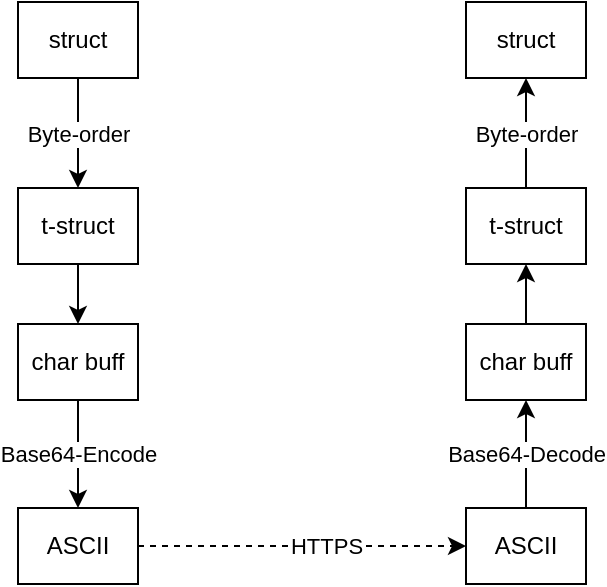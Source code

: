 <mxfile version="16.5.6" type="github" pages="6">
  <diagram name="Page-1" id="c37626ed-c26b-45fb-9056-f9ebc6bb27b6">
    <mxGraphModel dx="929" dy="553" grid="0" gridSize="10" guides="1" tooltips="1" connect="1" arrows="1" fold="1" page="1" pageScale="1" pageWidth="1100" pageHeight="850" math="0" shadow="0">
      <root>
        <mxCell id="0" />
        <mxCell id="1" parent="0" />
        <mxCell id="d9Q32FyF8UjTazxd6HZi-3" value="Byte-order" style="edgeStyle=orthogonalEdgeStyle;curved=0;rounded=0;sketch=0;orthogonalLoop=1;jettySize=auto;html=1;" edge="1" parent="1" source="d9Q32FyF8UjTazxd6HZi-1" target="d9Q32FyF8UjTazxd6HZi-2">
          <mxGeometry relative="1" as="geometry" />
        </mxCell>
        <mxCell id="d9Q32FyF8UjTazxd6HZi-1" value="struct" style="rounded=0;whiteSpace=wrap;html=1;sketch=0;" vertex="1" parent="1">
          <mxGeometry x="233" y="215" width="60" height="38" as="geometry" />
        </mxCell>
        <mxCell id="d9Q32FyF8UjTazxd6HZi-7" value="" style="edgeStyle=orthogonalEdgeStyle;curved=0;rounded=0;sketch=0;orthogonalLoop=1;jettySize=auto;html=1;" edge="1" parent="1" source="d9Q32FyF8UjTazxd6HZi-2" target="d9Q32FyF8UjTazxd6HZi-6">
          <mxGeometry relative="1" as="geometry" />
        </mxCell>
        <mxCell id="d9Q32FyF8UjTazxd6HZi-2" value="t-struct" style="rounded=0;whiteSpace=wrap;html=1;sketch=0;" vertex="1" parent="1">
          <mxGeometry x="233" y="308" width="60" height="38" as="geometry" />
        </mxCell>
        <mxCell id="d9Q32FyF8UjTazxd6HZi-11" value="Base64-Encode" style="edgeStyle=orthogonalEdgeStyle;curved=0;rounded=0;sketch=0;orthogonalLoop=1;jettySize=auto;html=1;" edge="1" parent="1" source="d9Q32FyF8UjTazxd6HZi-6" target="d9Q32FyF8UjTazxd6HZi-10">
          <mxGeometry relative="1" as="geometry" />
        </mxCell>
        <mxCell id="d9Q32FyF8UjTazxd6HZi-6" value="char buff" style="rounded=0;whiteSpace=wrap;html=1;sketch=0;" vertex="1" parent="1">
          <mxGeometry x="233" y="376" width="60" height="38" as="geometry" />
        </mxCell>
        <mxCell id="d9Q32FyF8UjTazxd6HZi-20" style="edgeStyle=orthogonalEdgeStyle;curved=0;rounded=0;sketch=0;orthogonalLoop=1;jettySize=auto;html=1;exitX=1;exitY=0.5;exitDx=0;exitDy=0;entryX=0;entryY=0.5;entryDx=0;entryDy=0;dashed=1;" edge="1" parent="1" source="d9Q32FyF8UjTazxd6HZi-10" target="d9Q32FyF8UjTazxd6HZi-18">
          <mxGeometry relative="1" as="geometry" />
        </mxCell>
        <mxCell id="d9Q32FyF8UjTazxd6HZi-22" value="HTTPS" style="edgeLabel;html=1;align=center;verticalAlign=middle;resizable=0;points=[];rounded=0;" vertex="1" connectable="0" parent="d9Q32FyF8UjTazxd6HZi-20">
          <mxGeometry x="0.14" relative="1" as="geometry">
            <mxPoint as="offset" />
          </mxGeometry>
        </mxCell>
        <mxCell id="d9Q32FyF8UjTazxd6HZi-10" value="ASCII" style="rounded=0;whiteSpace=wrap;html=1;sketch=0;" vertex="1" parent="1">
          <mxGeometry x="233" y="468" width="60" height="38" as="geometry" />
        </mxCell>
        <mxCell id="d9Q32FyF8UjTazxd6HZi-12" value="Byte-order" style="edgeStyle=orthogonalEdgeStyle;curved=0;rounded=0;sketch=0;orthogonalLoop=1;jettySize=auto;html=1;" edge="1" parent="1" source="d9Q32FyF8UjTazxd6HZi-15" target="d9Q32FyF8UjTazxd6HZi-13">
          <mxGeometry relative="1" as="geometry" />
        </mxCell>
        <mxCell id="d9Q32FyF8UjTazxd6HZi-13" value="struct" style="rounded=0;whiteSpace=wrap;html=1;sketch=0;" vertex="1" parent="1">
          <mxGeometry x="457" y="215" width="60" height="38" as="geometry" />
        </mxCell>
        <mxCell id="d9Q32FyF8UjTazxd6HZi-14" value="" style="edgeStyle=orthogonalEdgeStyle;curved=0;rounded=0;sketch=0;orthogonalLoop=1;jettySize=auto;html=1;" edge="1" parent="1" source="d9Q32FyF8UjTazxd6HZi-17" target="d9Q32FyF8UjTazxd6HZi-15">
          <mxGeometry relative="1" as="geometry" />
        </mxCell>
        <mxCell id="d9Q32FyF8UjTazxd6HZi-15" value="t-struct" style="rounded=0;whiteSpace=wrap;html=1;sketch=0;" vertex="1" parent="1">
          <mxGeometry x="457" y="308" width="60" height="38" as="geometry" />
        </mxCell>
        <mxCell id="d9Q32FyF8UjTazxd6HZi-16" value="Base64-Decode" style="edgeStyle=orthogonalEdgeStyle;curved=0;rounded=0;sketch=0;orthogonalLoop=1;jettySize=auto;html=1;" edge="1" parent="1" source="d9Q32FyF8UjTazxd6HZi-18" target="d9Q32FyF8UjTazxd6HZi-17">
          <mxGeometry relative="1" as="geometry" />
        </mxCell>
        <mxCell id="d9Q32FyF8UjTazxd6HZi-17" value="char buff" style="rounded=0;whiteSpace=wrap;html=1;sketch=0;" vertex="1" parent="1">
          <mxGeometry x="457" y="376" width="60" height="38" as="geometry" />
        </mxCell>
        <mxCell id="d9Q32FyF8UjTazxd6HZi-18" value="ASCII" style="rounded=0;whiteSpace=wrap;html=1;sketch=0;" vertex="1" parent="1">
          <mxGeometry x="457" y="468" width="60" height="38" as="geometry" />
        </mxCell>
      </root>
    </mxGraphModel>
  </diagram>
  <diagram id="k4smMWwGvKwOR4Ik-S3E" name="趋势图">
    <mxGraphModel dx="1347" dy="1971" grid="1" gridSize="10" guides="1" tooltips="1" connect="1" arrows="1" fold="1" page="1" pageScale="1" pageWidth="827" pageHeight="1169" math="0" shadow="0">
      <root>
        <mxCell id="NJLI8shMKvCf9KrKucQ3-0" />
        <mxCell id="NJLI8shMKvCf9KrKucQ3-1" parent="NJLI8shMKvCf9KrKucQ3-0" />
        <mxCell id="W-Kb8Sh_XI5pBxy5fv9S-0" value="上级管理平台" style="rounded=0;whiteSpace=wrap;html=1;" parent="NJLI8shMKvCf9KrKucQ3-1" vertex="1">
          <mxGeometry x="310" y="-600" width="120" height="60" as="geometry" />
        </mxCell>
        <mxCell id="W-Kb8Sh_XI5pBxy5fv9S-1" value="" style="edgeStyle=none;shape=flexArrow;rounded=0;orthogonalLoop=1;jettySize=auto;html=1;" parent="NJLI8shMKvCf9KrKucQ3-1" source="W-Kb8Sh_XI5pBxy5fv9S-2" target="W-Kb8Sh_XI5pBxy5fv9S-0" edge="1">
          <mxGeometry relative="1" as="geometry" />
        </mxCell>
        <mxCell id="W-Kb8Sh_XI5pBxy5fv9S-2" value="下级管理平台" style="rounded=0;whiteSpace=wrap;html=1;" parent="NJLI8shMKvCf9KrKucQ3-1" vertex="1">
          <mxGeometry x="310" y="-425" width="120" height="60" as="geometry" />
        </mxCell>
        <mxCell id="W-Kb8Sh_XI5pBxy5fv9S-3" value="" style="edgeStyle=none;shape=flexArrow;rounded=0;orthogonalLoop=1;jettySize=auto;html=1;entryX=0.75;entryY=1;entryDx=0;entryDy=0;" parent="NJLI8shMKvCf9KrKucQ3-1" source="W-Kb8Sh_XI5pBxy5fv9S-4" target="W-Kb8Sh_XI5pBxy5fv9S-0" edge="1">
          <mxGeometry relative="1" as="geometry" />
        </mxCell>
        <mxCell id="W-Kb8Sh_XI5pBxy5fv9S-4" value="染色网关" style="points=[];aspect=fixed;html=1;align=center;shadow=0;dashed=0;image;image=img/lib/allied_telesis/media_converters/Media_Converter_Modular.svg;" parent="NJLI8shMKvCf9KrKucQ3-1" vertex="1">
          <mxGeometry x="489.2" y="-440" width="70.8" height="54.6" as="geometry" />
        </mxCell>
        <mxCell id="W-Kb8Sh_XI5pBxy5fv9S-5" style="edgeStyle=none;shape=flexArrow;rounded=0;orthogonalLoop=1;jettySize=auto;html=1;entryX=1;entryY=0.5;entryDx=0;entryDy=0;" parent="NJLI8shMKvCf9KrKucQ3-1" source="W-Kb8Sh_XI5pBxy5fv9S-6" target="W-Kb8Sh_XI5pBxy5fv9S-0" edge="1">
          <mxGeometry relative="1" as="geometry" />
        </mxCell>
        <mxCell id="W-Kb8Sh_XI5pBxy5fv9S-6" value="染色网关" style="points=[];aspect=fixed;html=1;align=center;shadow=0;dashed=0;image;image=img/lib/allied_telesis/media_converters/Media_Converter_Modular.svg;" parent="NJLI8shMKvCf9KrKucQ3-1" vertex="1">
          <mxGeometry x="560" y="-530" width="70.8" height="54.6" as="geometry" />
        </mxCell>
        <mxCell id="W-Kb8Sh_XI5pBxy5fv9S-7" value="" style="shape=flexArrow;rounded=0;orthogonalLoop=1;jettySize=auto;html=1;" parent="NJLI8shMKvCf9KrKucQ3-1" source="W-Kb8Sh_XI5pBxy5fv9S-8" target="W-Kb8Sh_XI5pBxy5fv9S-2" edge="1">
          <mxGeometry relative="1" as="geometry" />
        </mxCell>
        <mxCell id="W-Kb8Sh_XI5pBxy5fv9S-8" value="染色网关" style="points=[];aspect=fixed;html=1;align=center;shadow=0;dashed=0;image;image=img/lib/allied_telesis/media_converters/Media_Converter_Modular.svg;" parent="NJLI8shMKvCf9KrKucQ3-1" vertex="1">
          <mxGeometry x="260" y="-270" width="70.8" height="54.6" as="geometry" />
        </mxCell>
        <mxCell id="W-Kb8Sh_XI5pBxy5fv9S-9" value="" style="edgeStyle=none;shape=flexArrow;rounded=0;orthogonalLoop=1;jettySize=auto;html=1;" parent="NJLI8shMKvCf9KrKucQ3-1" source="W-Kb8Sh_XI5pBxy5fv9S-10" target="W-Kb8Sh_XI5pBxy5fv9S-2" edge="1">
          <mxGeometry relative="1" as="geometry" />
        </mxCell>
        <mxCell id="W-Kb8Sh_XI5pBxy5fv9S-10" value="染色网关" style="points=[];aspect=fixed;html=1;align=center;shadow=0;dashed=0;image;image=img/lib/allied_telesis/media_converters/Media_Converter_Modular.svg;" parent="NJLI8shMKvCf9KrKucQ3-1" vertex="1">
          <mxGeometry x="429.2" y="-270" width="70.8" height="54.6" as="geometry" />
        </mxCell>
      </root>
    </mxGraphModel>
  </diagram>
  <diagram id="I-PCc_7QJtp3--57oG5d" name="设备-&gt;平台">
    <mxGraphModel dx="2174" dy="1971" grid="1" gridSize="10" guides="1" tooltips="1" connect="1" arrows="1" fold="1" page="1" pageScale="1" pageWidth="827" pageHeight="1169" math="0" shadow="0">
      <root>
        <mxCell id="DFpaLJx0KEZfhMfiUNPI-0" />
        <mxCell id="DFpaLJx0KEZfhMfiUNPI-1" parent="DFpaLJx0KEZfhMfiUNPI-0" />
        <mxCell id="6ZMXe1f9MDhmLWCWLghN-4" value="下级平台" style="shape=umlLifeline;perimeter=lifelinePerimeter;whiteSpace=wrap;html=1;container=1;collapsible=0;recursiveResize=0;outlineConnect=0;" parent="DFpaLJx0KEZfhMfiUNPI-1" vertex="1">
          <mxGeometry x="-150" y="-780" width="100" height="650" as="geometry" />
        </mxCell>
        <mxCell id="6ZMXe1f9MDhmLWCWLghN-5" value="" style="html=1;points=[];perimeter=orthogonalPerimeter;" parent="6ZMXe1f9MDhmLWCWLghN-4" vertex="1">
          <mxGeometry x="45" y="92.0" width="10" height="28" as="geometry" />
        </mxCell>
        <mxCell id="6ZMXe1f9MDhmLWCWLghN-35" value="" style="html=1;points=[];perimeter=orthogonalPerimeter;" parent="6ZMXe1f9MDhmLWCWLghN-4" vertex="1">
          <mxGeometry x="45" y="152" width="10" height="28" as="geometry" />
        </mxCell>
        <mxCell id="6ZMXe1f9MDhmLWCWLghN-40" value="" style="html=1;points=[];perimeter=orthogonalPerimeter;" parent="6ZMXe1f9MDhmLWCWLghN-4" vertex="1">
          <mxGeometry x="45" y="270" width="10" height="28" as="geometry" />
        </mxCell>
        <mxCell id="CB8Sl7y3f9_4LkdyxGWz-1" value="" style="html=1;points=[];perimeter=orthogonalPerimeter;" parent="6ZMXe1f9MDhmLWCWLghN-4" vertex="1">
          <mxGeometry x="45" y="390" width="10" height="28" as="geometry" />
        </mxCell>
        <mxCell id="CB8Sl7y3f9_4LkdyxGWz-18" value="" style="html=1;points=[];perimeter=orthogonalPerimeter;" parent="6ZMXe1f9MDhmLWCWLghN-4" vertex="1">
          <mxGeometry x="50" y="550" width="10" height="28" as="geometry" />
        </mxCell>
        <mxCell id="CB8Sl7y3f9_4LkdyxGWz-38" value="" style="html=1;points=[];perimeter=orthogonalPerimeter;" parent="6ZMXe1f9MDhmLWCWLghN-4" vertex="1">
          <mxGeometry x="45" y="210" width="10" height="30" as="geometry" />
        </mxCell>
        <mxCell id="CB8Sl7y3f9_4LkdyxGWz-39" value="" style="edgeStyle=orthogonalEdgeStyle;html=1;align=left;spacingLeft=2;endArrow=block;rounded=0;entryX=0.969;entryY=0.898;entryDx=0;entryDy=0;entryPerimeter=0;exitX=1.169;exitY=-0.004;exitDx=0;exitDy=0;exitPerimeter=0;" parent="6ZMXe1f9MDhmLWCWLghN-4" source="CB8Sl7y3f9_4LkdyxGWz-38" target="CB8Sl7y3f9_4LkdyxGWz-38" edge="1">
          <mxGeometry relative="1" as="geometry">
            <mxPoint x="70" y="210" as="sourcePoint" />
            <Array as="points">
              <mxPoint x="80" y="210" />
              <mxPoint x="80" y="237" />
            </Array>
          </mxGeometry>
        </mxCell>
        <mxCell id="CB8Sl7y3f9_4LkdyxGWz-40" value="汇聚数据" style="edgeLabel;html=1;align=left;verticalAlign=middle;resizable=0;points=[];" parent="CB8Sl7y3f9_4LkdyxGWz-39" vertex="1" connectable="0">
          <mxGeometry x="-0.109" relative="1" as="geometry">
            <mxPoint y="5" as="offset" />
          </mxGeometry>
        </mxCell>
        <mxCell id="CB8Sl7y3f9_4LkdyxGWz-41" value="" style="html=1;points=[];perimeter=orthogonalPerimeter;" parent="6ZMXe1f9MDhmLWCWLghN-4" vertex="1">
          <mxGeometry x="45" y="470.12" width="10" height="30" as="geometry" />
        </mxCell>
        <mxCell id="CB8Sl7y3f9_4LkdyxGWz-42" value="" style="edgeStyle=orthogonalEdgeStyle;html=1;align=left;spacingLeft=2;endArrow=block;rounded=0;entryX=0.969;entryY=0.898;entryDx=0;entryDy=0;entryPerimeter=0;exitX=1.169;exitY=-0.004;exitDx=0;exitDy=0;exitPerimeter=0;" parent="6ZMXe1f9MDhmLWCWLghN-4" source="CB8Sl7y3f9_4LkdyxGWz-41" target="CB8Sl7y3f9_4LkdyxGWz-41" edge="1">
          <mxGeometry relative="1" as="geometry">
            <mxPoint x="120" y="1250.12" as="sourcePoint" />
            <Array as="points">
              <mxPoint x="80" y="470.12" />
              <mxPoint x="80" y="497.12" />
            </Array>
          </mxGeometry>
        </mxCell>
        <mxCell id="CB8Sl7y3f9_4LkdyxGWz-43" value="汇聚数据" style="edgeLabel;html=1;align=left;verticalAlign=middle;resizable=0;points=[];" parent="CB8Sl7y3f9_4LkdyxGWz-42" vertex="1" connectable="0">
          <mxGeometry x="-0.109" relative="1" as="geometry">
            <mxPoint y="5" as="offset" />
          </mxGeometry>
        </mxCell>
        <mxCell id="6ZMXe1f9MDhmLWCWLghN-8" value="" style="endArrow=none;dashed=1;html=1;rounded=0;" parent="DFpaLJx0KEZfhMfiUNPI-1" edge="1">
          <mxGeometry width="50" height="50" relative="1" as="geometry">
            <mxPoint x="-430" y="-720" as="sourcePoint" />
            <mxPoint x="230" y="-720" as="targetPoint" />
            <Array as="points" />
          </mxGeometry>
        </mxCell>
        <mxCell id="6ZMXe1f9MDhmLWCWLghN-9" value="染色模块" style="shape=umlLifeline;perimeter=lifelinePerimeter;whiteSpace=wrap;html=1;container=1;collapsible=0;recursiveResize=0;outlineConnect=0;" parent="DFpaLJx0KEZfhMfiUNPI-1" vertex="1">
          <mxGeometry x="130" y="-780" width="100" height="650" as="geometry" />
        </mxCell>
        <mxCell id="6ZMXe1f9MDhmLWCWLghN-32" value="" style="html=1;points=[];perimeter=orthogonalPerimeter;" parent="6ZMXe1f9MDhmLWCWLghN-9" vertex="1">
          <mxGeometry x="45" y="92" width="10" height="28" as="geometry" />
        </mxCell>
        <mxCell id="6ZMXe1f9MDhmLWCWLghN-45" value="" style="html=1;points=[];perimeter=orthogonalPerimeter;" parent="6ZMXe1f9MDhmLWCWLghN-9" vertex="1">
          <mxGeometry x="45" y="152" width="10" height="28" as="geometry" />
        </mxCell>
        <mxCell id="CB8Sl7y3f9_4LkdyxGWz-2" value="" style="html=1;points=[];perimeter=orthogonalPerimeter;" parent="6ZMXe1f9MDhmLWCWLghN-9" vertex="1">
          <mxGeometry x="45" y="390" width="10" height="28" as="geometry" />
        </mxCell>
        <mxCell id="6ZMXe1f9MDhmLWCWLghN-14" value="" style="edgeStyle=none;rounded=0;orthogonalLoop=1;jettySize=auto;html=1;entryX=0.995;entryY=0.043;entryDx=0;entryDy=0;entryPerimeter=0;exitX=-0.193;exitY=0.054;exitDx=0;exitDy=0;exitPerimeter=0;" parent="DFpaLJx0KEZfhMfiUNPI-1" source="6ZMXe1f9MDhmLWCWLghN-32" target="6ZMXe1f9MDhmLWCWLghN-5" edge="1">
          <mxGeometry relative="1" as="geometry">
            <mxPoint x="140" y="-687" as="sourcePoint" />
            <mxPoint x="-136" y="-696" as="targetPoint" />
          </mxGeometry>
        </mxCell>
        <mxCell id="6ZMXe1f9MDhmLWCWLghN-31" value="PUSH" style="edgeLabel;html=1;align=center;verticalAlign=middle;resizable=0;points=[];" parent="6ZMXe1f9MDhmLWCWLghN-14" vertex="1" connectable="0">
          <mxGeometry x="-0.343" y="1" relative="1" as="geometry">
            <mxPoint x="54" y="-11" as="offset" />
          </mxGeometry>
        </mxCell>
        <mxCell id="6ZMXe1f9MDhmLWCWLghN-33" value="" style="endArrow=classic;html=1;rounded=0;exitX=1.09;exitY=0.859;exitDx=0;exitDy=0;exitPerimeter=0;entryX=-0.023;entryY=0.859;entryDx=0;entryDy=0;entryPerimeter=0;" parent="DFpaLJx0KEZfhMfiUNPI-1" source="6ZMXe1f9MDhmLWCWLghN-5" target="6ZMXe1f9MDhmLWCWLghN-32" edge="1">
          <mxGeometry width="50" height="50" relative="1" as="geometry">
            <mxPoint x="-16" y="-648" as="sourcePoint" />
            <mxPoint x="34" y="-698" as="targetPoint" />
          </mxGeometry>
        </mxCell>
        <mxCell id="6ZMXe1f9MDhmLWCWLghN-34" value="ACK" style="edgeLabel;html=1;align=center;verticalAlign=middle;resizable=0;points=[];" parent="6ZMXe1f9MDhmLWCWLghN-33" vertex="1" connectable="0">
          <mxGeometry x="-0.088" y="-2" relative="1" as="geometry">
            <mxPoint x="-89" y="-12" as="offset" />
          </mxGeometry>
        </mxCell>
        <mxCell id="gcvQyyXbxjTSaQXd6-Sk-0" value="上级平台" style="shape=umlLifeline;perimeter=lifelinePerimeter;whiteSpace=wrap;html=1;container=1;collapsible=0;recursiveResize=0;outlineConnect=0;" parent="DFpaLJx0KEZfhMfiUNPI-1" vertex="1">
          <mxGeometry x="-430" y="-780" width="100" height="650" as="geometry" />
        </mxCell>
        <mxCell id="gcvQyyXbxjTSaQXd6-Sk-2" value="" style="html=1;points=[];perimeter=orthogonalPerimeter;" parent="gcvQyyXbxjTSaQXd6-Sk-0" vertex="1">
          <mxGeometry x="45" y="270" width="10" height="28" as="geometry" />
        </mxCell>
        <mxCell id="CB8Sl7y3f9_4LkdyxGWz-0" value="" style="endArrow=none;dashed=1;html=1;rounded=0;" parent="gcvQyyXbxjTSaQXd6-Sk-0" edge="1">
          <mxGeometry width="50" height="50" relative="1" as="geometry">
            <mxPoint y="620" as="sourcePoint" />
            <mxPoint x="660" y="620" as="targetPoint" />
            <Array as="points" />
          </mxGeometry>
        </mxCell>
        <mxCell id="CB8Sl7y3f9_4LkdyxGWz-13" value="" style="html=1;points=[];perimeter=orthogonalPerimeter;" parent="gcvQyyXbxjTSaQXd6-Sk-0" vertex="1">
          <mxGeometry x="45" y="550" width="10" height="28" as="geometry" />
        </mxCell>
        <mxCell id="6ZMXe1f9MDhmLWCWLghN-36" value="" style="edgeStyle=none;rounded=0;orthogonalLoop=1;jettySize=auto;html=1;entryX=0.995;entryY=0.043;entryDx=0;entryDy=0;entryPerimeter=0;exitX=0.033;exitY=0.046;exitDx=0;exitDy=0;exitPerimeter=0;" parent="DFpaLJx0KEZfhMfiUNPI-1" source="6ZMXe1f9MDhmLWCWLghN-45" target="6ZMXe1f9MDhmLWCWLghN-35" edge="1">
          <mxGeometry relative="1" as="geometry">
            <mxPoint x="155" y="-625.585" as="sourcePoint" />
            <mxPoint x="-100" y="-636" as="targetPoint" />
          </mxGeometry>
        </mxCell>
        <mxCell id="6ZMXe1f9MDhmLWCWLghN-37" value="PUSH" style="edgeLabel;html=1;align=center;verticalAlign=middle;resizable=0;points=[];" parent="6ZMXe1f9MDhmLWCWLghN-36" vertex="1" connectable="0">
          <mxGeometry x="-0.343" y="1" relative="1" as="geometry">
            <mxPoint x="54" y="-11" as="offset" />
          </mxGeometry>
        </mxCell>
        <mxCell id="6ZMXe1f9MDhmLWCWLghN-38" value="" style="endArrow=classic;html=1;rounded=0;exitX=1.09;exitY=0.859;exitDx=0;exitDy=0;exitPerimeter=0;" parent="DFpaLJx0KEZfhMfiUNPI-1" source="6ZMXe1f9MDhmLWCWLghN-35" target="6ZMXe1f9MDhmLWCWLghN-45" edge="1">
          <mxGeometry width="50" height="50" relative="1" as="geometry">
            <mxPoint x="20" y="-588" as="sourcePoint" />
            <mxPoint x="154.77" y="-603.948" as="targetPoint" />
          </mxGeometry>
        </mxCell>
        <mxCell id="6ZMXe1f9MDhmLWCWLghN-39" value="ACK" style="edgeLabel;html=1;align=center;verticalAlign=middle;resizable=0;points=[];" parent="6ZMXe1f9MDhmLWCWLghN-38" vertex="1" connectable="0">
          <mxGeometry x="-0.088" y="-2" relative="1" as="geometry">
            <mxPoint x="-89" y="-12" as="offset" />
          </mxGeometry>
        </mxCell>
        <mxCell id="gcvQyyXbxjTSaQXd6-Sk-3" value="" style="edgeStyle=none;rounded=0;orthogonalLoop=1;jettySize=auto;html=1;exitX=0.141;exitY=0.064;exitDx=0;exitDy=0;exitPerimeter=0;entryX=0.995;entryY=0.043;entryDx=0;entryDy=0;entryPerimeter=0;" parent="DFpaLJx0KEZfhMfiUNPI-1" source="6ZMXe1f9MDhmLWCWLghN-40" target="gcvQyyXbxjTSaQXd6-Sk-2" edge="1">
          <mxGeometry relative="1" as="geometry">
            <mxPoint x="-125" y="-537.585" as="sourcePoint" />
            <mxPoint x="-380" y="-548" as="targetPoint" />
          </mxGeometry>
        </mxCell>
        <mxCell id="gcvQyyXbxjTSaQXd6-Sk-4" value="PUSH" style="edgeLabel;html=1;align=center;verticalAlign=middle;resizable=0;points=[];" parent="gcvQyyXbxjTSaQXd6-Sk-3" vertex="1" connectable="0">
          <mxGeometry x="-0.343" y="1" relative="1" as="geometry">
            <mxPoint x="54" y="-11" as="offset" />
          </mxGeometry>
        </mxCell>
        <mxCell id="gcvQyyXbxjTSaQXd6-Sk-5" value="" style="endArrow=classic;html=1;rounded=0;exitX=1.09;exitY=0.859;exitDx=0;exitDy=0;exitPerimeter=0;entryX=-0.11;entryY=0.849;entryDx=0;entryDy=0;entryPerimeter=0;" parent="DFpaLJx0KEZfhMfiUNPI-1" source="gcvQyyXbxjTSaQXd6-Sk-2" target="6ZMXe1f9MDhmLWCWLghN-40" edge="1">
          <mxGeometry width="50" height="50" relative="1" as="geometry">
            <mxPoint x="-260" y="-500" as="sourcePoint" />
            <mxPoint x="-125.23" y="-515.948" as="targetPoint" />
          </mxGeometry>
        </mxCell>
        <mxCell id="gcvQyyXbxjTSaQXd6-Sk-6" value="ACK" style="edgeLabel;html=1;align=center;verticalAlign=middle;resizable=0;points=[];" parent="gcvQyyXbxjTSaQXd6-Sk-5" vertex="1" connectable="0">
          <mxGeometry x="-0.088" y="-2" relative="1" as="geometry">
            <mxPoint x="-89" y="-12" as="offset" />
          </mxGeometry>
        </mxCell>
        <mxCell id="6ZMXe1f9MDhmLWCWLghN-17" value="" style="endArrow=none;dashed=1;html=1;rounded=0;" parent="DFpaLJx0KEZfhMfiUNPI-1" edge="1">
          <mxGeometry width="50" height="50" relative="1" as="geometry">
            <mxPoint x="-430" y="-440" as="sourcePoint" />
            <mxPoint x="230" y="-440" as="targetPoint" />
            <Array as="points" />
          </mxGeometry>
        </mxCell>
        <mxCell id="CB8Sl7y3f9_4LkdyxGWz-3" value="" style="edgeStyle=none;rounded=0;orthogonalLoop=1;jettySize=auto;html=1;entryX=-0.128;entryY=0.028;entryDx=0;entryDy=0;entryPerimeter=0;exitX=1.042;exitY=0.052;exitDx=0;exitDy=0;exitPerimeter=0;" parent="DFpaLJx0KEZfhMfiUNPI-1" source="CB8Sl7y3f9_4LkdyxGWz-1" target="CB8Sl7y3f9_4LkdyxGWz-2" edge="1">
          <mxGeometry relative="1" as="geometry">
            <mxPoint x="-90" y="-390" as="sourcePoint" />
            <mxPoint x="34.95" y="-389.996" as="targetPoint" />
          </mxGeometry>
        </mxCell>
        <mxCell id="CB8Sl7y3f9_4LkdyxGWz-4" value="PULL" style="edgeLabel;html=1;align=left;verticalAlign=middle;resizable=0;points=[];" parent="CB8Sl7y3f9_4LkdyxGWz-3" vertex="1" connectable="0">
          <mxGeometry x="-0.343" y="1" relative="1" as="geometry">
            <mxPoint x="-89" y="-10" as="offset" />
          </mxGeometry>
        </mxCell>
        <mxCell id="CB8Sl7y3f9_4LkdyxGWz-5" value="" style="edgeStyle=none;rounded=0;orthogonalLoop=1;jettySize=auto;html=1;exitX=-0.02;exitY=0.743;exitDx=0;exitDy=0;exitPerimeter=0;entryX=1.14;entryY=0.743;entryDx=0;entryDy=0;entryPerimeter=0;" parent="DFpaLJx0KEZfhMfiUNPI-1" source="CB8Sl7y3f9_4LkdyxGWz-2" target="CB8Sl7y3f9_4LkdyxGWz-1" edge="1">
          <mxGeometry relative="1" as="geometry">
            <mxPoint x="170.38" y="-369.912" as="sourcePoint" />
            <mxPoint x="-90" y="-370" as="targetPoint" />
          </mxGeometry>
        </mxCell>
        <mxCell id="CB8Sl7y3f9_4LkdyxGWz-6" value="Response" style="edgeLabel;html=1;align=center;verticalAlign=middle;resizable=0;points=[];" parent="CB8Sl7y3f9_4LkdyxGWz-5" vertex="1" connectable="0">
          <mxGeometry x="-0.343" y="1" relative="1" as="geometry">
            <mxPoint x="54" y="-11" as="offset" />
          </mxGeometry>
        </mxCell>
        <mxCell id="CB8Sl7y3f9_4LkdyxGWz-14" value="" style="edgeStyle=none;rounded=0;orthogonalLoop=1;jettySize=auto;html=1;exitX=1.176;exitY=0.2;exitDx=0;exitDy=0;exitPerimeter=0;entryX=0.033;entryY=0.167;entryDx=0;entryDy=0;entryPerimeter=0;" parent="DFpaLJx0KEZfhMfiUNPI-1" source="CB8Sl7y3f9_4LkdyxGWz-13" target="CB8Sl7y3f9_4LkdyxGWz-18" edge="1">
          <mxGeometry relative="1" as="geometry">
            <mxPoint x="-460" y="-250" as="sourcePoint" />
            <mxPoint x="-380" y="-268" as="targetPoint" />
          </mxGeometry>
        </mxCell>
        <mxCell id="CB8Sl7y3f9_4LkdyxGWz-15" value="PULL" style="edgeLabel;html=1;align=center;verticalAlign=middle;resizable=0;points=[];" parent="CB8Sl7y3f9_4LkdyxGWz-14" vertex="1" connectable="0">
          <mxGeometry x="-0.343" y="1" relative="1" as="geometry">
            <mxPoint x="-65" y="-11" as="offset" />
          </mxGeometry>
        </mxCell>
        <mxCell id="CB8Sl7y3f9_4LkdyxGWz-16" value="" style="endArrow=classic;html=1;rounded=0;exitX=-0.07;exitY=0.907;exitDx=0;exitDy=0;exitPerimeter=0;entryX=1.124;entryY=0.915;entryDx=0;entryDy=0;entryPerimeter=0;" parent="DFpaLJx0KEZfhMfiUNPI-1" source="CB8Sl7y3f9_4LkdyxGWz-18" target="CB8Sl7y3f9_4LkdyxGWz-13" edge="1">
          <mxGeometry width="50" height="50" relative="1" as="geometry">
            <mxPoint x="-260" y="-220" as="sourcePoint" />
            <mxPoint x="-440" y="-235.2" as="targetPoint" />
          </mxGeometry>
        </mxCell>
        <mxCell id="CB8Sl7y3f9_4LkdyxGWz-19" value="Response" style="edgeLabel;html=1;align=center;verticalAlign=middle;resizable=0;points=[];" parent="CB8Sl7y3f9_4LkdyxGWz-16" vertex="1" connectable="0">
          <mxGeometry x="-0.902" y="1" relative="1" as="geometry">
            <mxPoint x="-16" y="-12" as="offset" />
          </mxGeometry>
        </mxCell>
      </root>
    </mxGraphModel>
  </diagram>
  <diagram id="hVQ6xO76c7vsi_Zf0ho7" name="Page-4">
    <mxGraphModel dx="998" dy="1394" grid="0" gridSize="10" guides="1" tooltips="1" connect="1" arrows="1" fold="1" page="0" pageScale="1" pageWidth="827" pageHeight="1169" math="0" shadow="0">
      <root>
        <mxCell id="G6cySKqPKxWfIRrgHfy4-0" />
        <mxCell id="G6cySKqPKxWfIRrgHfy4-1" parent="G6cySKqPKxWfIRrgHfy4-0" />
        <mxCell id="G6cySKqPKxWfIRrgHfy4-2" value="上级平台" style="shape=umlLifeline;perimeter=lifelinePerimeter;whiteSpace=wrap;html=1;container=1;collapsible=0;recursiveResize=0;outlineConnect=0;" parent="G6cySKqPKxWfIRrgHfy4-1" vertex="1">
          <mxGeometry x="234" y="-770" width="100" height="392" as="geometry" />
        </mxCell>
        <mxCell id="G6cySKqPKxWfIRrgHfy4-3" value="" style="html=1;points=[];perimeter=orthogonalPerimeter;" parent="G6cySKqPKxWfIRrgHfy4-2" vertex="1">
          <mxGeometry x="45" y="120.0" width="10" height="28" as="geometry" />
        </mxCell>
        <mxCell id="G6cySKqPKxWfIRrgHfy4-9" value="" style="html=1;points=[];perimeter=orthogonalPerimeter;" parent="G6cySKqPKxWfIRrgHfy4-2" vertex="1">
          <mxGeometry x="45" y="240" width="10" height="28" as="geometry" />
        </mxCell>
        <mxCell id="G6cySKqPKxWfIRrgHfy4-10" value="" style="edgeStyle=none;rounded=0;orthogonalLoop=1;jettySize=auto;html=1;exitX=0;exitY=0.15;exitDx=0;exitDy=0;exitPerimeter=0;entryX=0.995;entryY=0.043;entryDx=0;entryDy=0;entryPerimeter=0;" parent="G6cySKqPKxWfIRrgHfy4-2" target="G6cySKqPKxWfIRrgHfy4-9" edge="1">
          <mxGeometry relative="1" as="geometry">
            <mxPoint x="305" y="242.415" as="sourcePoint" />
            <mxPoint x="50" y="232" as="targetPoint" />
          </mxGeometry>
        </mxCell>
        <mxCell id="G6cySKqPKxWfIRrgHfy4-11" value="汇聚数据" style="edgeLabel;html=1;align=center;verticalAlign=middle;resizable=0;points=[];" parent="G6cySKqPKxWfIRrgHfy4-10" vertex="1" connectable="0">
          <mxGeometry x="-0.343" y="1" relative="1" as="geometry">
            <mxPoint x="54" y="-11" as="offset" />
          </mxGeometry>
        </mxCell>
        <mxCell id="G6cySKqPKxWfIRrgHfy4-12" value="" style="endArrow=classic;html=1;rounded=0;exitX=1.09;exitY=0.859;exitDx=0;exitDy=0;exitPerimeter=0;entryX=-0.023;entryY=0.859;entryDx=0;entryDy=0;entryPerimeter=0;" parent="G6cySKqPKxWfIRrgHfy4-2" source="G6cySKqPKxWfIRrgHfy4-9" edge="1">
          <mxGeometry width="50" height="50" relative="1" as="geometry">
            <mxPoint x="170" y="280" as="sourcePoint" />
            <mxPoint x="304.77" y="264.052" as="targetPoint" />
          </mxGeometry>
        </mxCell>
        <mxCell id="G6cySKqPKxWfIRrgHfy4-13" value="ACK" style="edgeLabel;html=1;align=center;verticalAlign=middle;resizable=0;points=[];" parent="G6cySKqPKxWfIRrgHfy4-12" vertex="1" connectable="0">
          <mxGeometry x="-0.088" y="-2" relative="1" as="geometry">
            <mxPoint x="-89" y="-12" as="offset" />
          </mxGeometry>
        </mxCell>
        <mxCell id="G6cySKqPKxWfIRrgHfy4-14" value="" style="endArrow=none;dashed=1;html=1;rounded=0;" parent="G6cySKqPKxWfIRrgHfy4-1" edge="1">
          <mxGeometry width="50" height="50" relative="1" as="geometry">
            <mxPoint x="234" y="-698" as="sourcePoint" />
            <mxPoint x="594.0" y="-698" as="targetPoint" />
            <Array as="points" />
          </mxGeometry>
        </mxCell>
        <mxCell id="G6cySKqPKxWfIRrgHfy4-15" value="下级平台" style="shape=umlLifeline;perimeter=lifelinePerimeter;whiteSpace=wrap;html=1;container=1;collapsible=0;recursiveResize=0;outlineConnect=0;" parent="G6cySKqPKxWfIRrgHfy4-1" vertex="1">
          <mxGeometry x="494" y="-770" width="100" height="392" as="geometry" />
        </mxCell>
        <mxCell id="G6cySKqPKxWfIRrgHfy4-16" value="" style="html=1;points=[];perimeter=orthogonalPerimeter;" parent="G6cySKqPKxWfIRrgHfy4-15" vertex="1">
          <mxGeometry x="45" y="120" width="10" height="28" as="geometry" />
        </mxCell>
        <mxCell id="G6cySKqPKxWfIRrgHfy4-17" value="" style="html=1;points=[];perimeter=orthogonalPerimeter;" parent="G6cySKqPKxWfIRrgHfy4-15" vertex="1">
          <mxGeometry x="45" y="240" width="10" height="28" as="geometry" />
        </mxCell>
        <mxCell id="G6cySKqPKxWfIRrgHfy4-19" value="" style="edgeStyle=none;rounded=0;orthogonalLoop=1;jettySize=auto;html=1;exitX=0;exitY=0.15;exitDx=0;exitDy=0;exitPerimeter=0;entryX=0.995;entryY=0.043;entryDx=0;entryDy=0;entryPerimeter=0;" parent="G6cySKqPKxWfIRrgHfy4-1" target="G6cySKqPKxWfIRrgHfy4-3" edge="1">
          <mxGeometry relative="1" as="geometry">
            <mxPoint x="539" y="-647.585" as="sourcePoint" />
            <mxPoint x="284" y="-658" as="targetPoint" />
          </mxGeometry>
        </mxCell>
        <mxCell id="G6cySKqPKxWfIRrgHfy4-20" value="汇聚数据" style="edgeLabel;html=1;align=center;verticalAlign=middle;resizable=0;points=[];" parent="G6cySKqPKxWfIRrgHfy4-19" vertex="1" connectable="0">
          <mxGeometry x="-0.343" y="1" relative="1" as="geometry">
            <mxPoint x="54" y="-11" as="offset" />
          </mxGeometry>
        </mxCell>
        <mxCell id="G6cySKqPKxWfIRrgHfy4-21" value="" style="endArrow=none;dashed=1;html=1;rounded=0;" parent="G6cySKqPKxWfIRrgHfy4-1" edge="1">
          <mxGeometry width="50" height="50" relative="1" as="geometry">
            <mxPoint x="234" y="-575" as="sourcePoint" />
            <mxPoint x="594.0" y="-575" as="targetPoint" />
            <Array as="points" />
          </mxGeometry>
        </mxCell>
        <mxCell id="G6cySKqPKxWfIRrgHfy4-22" value="" style="endArrow=none;dashed=1;html=1;rounded=0;" parent="G6cySKqPKxWfIRrgHfy4-1" edge="1">
          <mxGeometry width="50" height="50" relative="1" as="geometry">
            <mxPoint x="234" y="-455" as="sourcePoint" />
            <mxPoint x="594.0" y="-455" as="targetPoint" />
            <Array as="points" />
          </mxGeometry>
        </mxCell>
        <mxCell id="G6cySKqPKxWfIRrgHfy4-23" value="" style="endArrow=classic;html=1;rounded=0;exitX=1.09;exitY=0.859;exitDx=0;exitDy=0;exitPerimeter=0;entryX=-0.023;entryY=0.859;entryDx=0;entryDy=0;entryPerimeter=0;" parent="G6cySKqPKxWfIRrgHfy4-1" source="G6cySKqPKxWfIRrgHfy4-3" edge="1">
          <mxGeometry width="50" height="50" relative="1" as="geometry">
            <mxPoint x="404" y="-610" as="sourcePoint" />
            <mxPoint x="538.77" y="-625.948" as="targetPoint" />
          </mxGeometry>
        </mxCell>
        <mxCell id="G6cySKqPKxWfIRrgHfy4-24" value="ACK" style="edgeLabel;html=1;align=center;verticalAlign=middle;resizable=0;points=[];" parent="G6cySKqPKxWfIRrgHfy4-23" vertex="1" connectable="0">
          <mxGeometry x="-0.088" y="-2" relative="1" as="geometry">
            <mxPoint x="-89" y="-12" as="offset" />
          </mxGeometry>
        </mxCell>
        <mxCell id="R41c7H0KdIJZa5yrkZOM-0" value="" style="rounded=0;whiteSpace=wrap;html=1;sketch=0;fillColor=#dae8fc;strokeColor=#000000;" vertex="1" parent="G6cySKqPKxWfIRrgHfy4-1">
          <mxGeometry x="305" y="274" width="120" height="133" as="geometry" />
        </mxCell>
        <mxCell id="R41c7H0KdIJZa5yrkZOM-7" value="peak_pps" style="rounded=0;whiteSpace=wrap;html=1;sketch=0;strokeColor=#000000;fillColor=none;" vertex="1" parent="G6cySKqPKxWfIRrgHfy4-1">
          <mxGeometry x="305" y="374" width="120" height="33" as="geometry" />
        </mxCell>
        <mxCell id="R41c7H0KdIJZa5yrkZOM-8" value="peak_bps" style="rounded=0;whiteSpace=wrap;html=1;sketch=0;strokeColor=#000000;fillColor=none;" vertex="1" parent="G6cySKqPKxWfIRrgHfy4-1">
          <mxGeometry x="305" y="341" width="120" height="33" as="geometry" />
        </mxCell>
        <mxCell id="R41c7H0KdIJZa5yrkZOM-9" value="pkt_bytes" style="rounded=0;whiteSpace=wrap;html=1;sketch=0;strokeColor=#000000;fillColor=none;" vertex="1" parent="G6cySKqPKxWfIRrgHfy4-1">
          <mxGeometry x="305" y="308" width="120" height="33" as="geometry" />
        </mxCell>
        <mxCell id="R41c7H0KdIJZa5yrkZOM-10" value="pkt_count" style="rounded=0;whiteSpace=wrap;html=1;sketch=0;strokeColor=#000000;fillColor=none;" vertex="1" parent="G6cySKqPKxWfIRrgHfy4-1">
          <mxGeometry x="305" y="274" width="120" height="34" as="geometry" />
        </mxCell>
        <mxCell id="R41c7H0KdIJZa5yrkZOM-24" value="..." style="rounded=0;whiteSpace=wrap;html=1;sketch=0;strokeColor=#000000;fillColor=none;" vertex="1" parent="G6cySKqPKxWfIRrgHfy4-1">
          <mxGeometry x="305" y="407" width="120" height="20" as="geometry" />
        </mxCell>
        <mxCell id="R41c7H0KdIJZa5yrkZOM-25" value="" style="endArrow=none;dashed=1;html=1;sketch=0;curved=0;strokeWidth=1;jumpSize=8;" edge="1" parent="G6cySKqPKxWfIRrgHfy4-1">
          <mxGeometry width="50" height="50" relative="1" as="geometry">
            <mxPoint x="193" y="407" as="sourcePoint" />
            <mxPoint x="305" y="407" as="targetPoint" />
          </mxGeometry>
        </mxCell>
        <mxCell id="R41c7H0KdIJZa5yrkZOM-26" value="traffic_verify" style="text;html=1;strokeColor=none;fillColor=none;align=right;verticalAlign=middle;whiteSpace=wrap;rounded=0;sketch=0;strokeWidth=1;fontSize=12;" vertex="1" parent="G6cySKqPKxWfIRrgHfy4-1">
          <mxGeometry x="204" y="332" width="95" height="17" as="geometry" />
        </mxCell>
        <mxCell id="Gnx_A-ZZGSzYn7AsSHXp-0" value="..." style="rounded=0;whiteSpace=wrap;html=1;sketch=0;strokeColor=#000000;fillColor=none;" vertex="1" parent="G6cySKqPKxWfIRrgHfy4-1">
          <mxGeometry x="305" y="427" width="120" height="20" as="geometry" />
        </mxCell>
        <mxCell id="Gnx_A-ZZGSzYn7AsSHXp-1" value="..." style="rounded=0;whiteSpace=wrap;html=1;sketch=0;strokeColor=#000000;fillColor=none;" vertex="1" parent="G6cySKqPKxWfIRrgHfy4-1">
          <mxGeometry x="305" y="447" width="120" height="20" as="geometry" />
        </mxCell>
        <mxCell id="Gnx_A-ZZGSzYn7AsSHXp-2" value="..." style="rounded=0;whiteSpace=wrap;html=1;sketch=0;strokeColor=#000000;fillColor=none;" vertex="1" parent="G6cySKqPKxWfIRrgHfy4-1">
          <mxGeometry x="305" y="467" width="120" height="20" as="geometry" />
        </mxCell>
        <mxCell id="Gnx_A-ZZGSzYn7AsSHXp-3" value="..." style="rounded=0;whiteSpace=wrap;html=1;sketch=0;strokeColor=#000000;fillColor=none;" vertex="1" parent="G6cySKqPKxWfIRrgHfy4-1">
          <mxGeometry x="305" y="487" width="120" height="20" as="geometry" />
        </mxCell>
        <mxCell id="Gnx_A-ZZGSzYn7AsSHXp-4" value="..." style="rounded=0;whiteSpace=wrap;html=1;sketch=0;strokeColor=#000000;fillColor=none;" vertex="1" parent="G6cySKqPKxWfIRrgHfy4-1">
          <mxGeometry x="305" y="507" width="120" height="20" as="geometry" />
        </mxCell>
        <mxCell id="Gnx_A-ZZGSzYn7AsSHXp-5" value="" style="endArrow=none;dashed=1;html=1;sketch=0;curved=0;strokeWidth=1;jumpSize=8;" edge="1" parent="G6cySKqPKxWfIRrgHfy4-1">
          <mxGeometry width="50" height="50" relative="1" as="geometry">
            <mxPoint x="193" y="427" as="sourcePoint" />
            <mxPoint x="305" y="427" as="targetPoint" />
          </mxGeometry>
        </mxCell>
        <mxCell id="Gnx_A-ZZGSzYn7AsSHXp-6" value="" style="endArrow=none;dashed=1;html=1;sketch=0;curved=0;strokeWidth=1;jumpSize=8;" edge="1" parent="G6cySKqPKxWfIRrgHfy4-1">
          <mxGeometry width="50" height="50" relative="1" as="geometry">
            <mxPoint x="193" y="447" as="sourcePoint" />
            <mxPoint x="305" y="447" as="targetPoint" />
          </mxGeometry>
        </mxCell>
        <mxCell id="Gnx_A-ZZGSzYn7AsSHXp-7" value="" style="endArrow=none;dashed=1;html=1;sketch=0;curved=0;strokeWidth=1;jumpSize=8;" edge="1" parent="G6cySKqPKxWfIRrgHfy4-1">
          <mxGeometry width="50" height="50" relative="1" as="geometry">
            <mxPoint x="193" y="467" as="sourcePoint" />
            <mxPoint x="305" y="467" as="targetPoint" />
          </mxGeometry>
        </mxCell>
        <mxCell id="Gnx_A-ZZGSzYn7AsSHXp-8" value="" style="endArrow=none;dashed=1;html=1;sketch=0;curved=0;strokeWidth=1;jumpSize=8;" edge="1" parent="G6cySKqPKxWfIRrgHfy4-1">
          <mxGeometry width="50" height="50" relative="1" as="geometry">
            <mxPoint x="193" y="487" as="sourcePoint" />
            <mxPoint x="305" y="486.81" as="targetPoint" />
          </mxGeometry>
        </mxCell>
        <mxCell id="Gnx_A-ZZGSzYn7AsSHXp-9" value="" style="endArrow=none;dashed=1;html=1;sketch=0;curved=0;strokeWidth=1;jumpSize=8;" edge="1" parent="G6cySKqPKxWfIRrgHfy4-1">
          <mxGeometry width="50" height="50" relative="1" as="geometry">
            <mxPoint x="193" y="507" as="sourcePoint" />
            <mxPoint x="305" y="507" as="targetPoint" />
          </mxGeometry>
        </mxCell>
        <mxCell id="Gnx_A-ZZGSzYn7AsSHXp-12" value="traffic_success" style="text;html=1;strokeColor=none;fillColor=none;align=right;verticalAlign=middle;whiteSpace=wrap;rounded=0;sketch=0;strokeWidth=1;fontSize=12;" vertex="1" parent="G6cySKqPKxWfIRrgHfy4-1">
          <mxGeometry x="194" y="408.5" width="105" height="17" as="geometry" />
        </mxCell>
        <mxCell id="Gnx_A-ZZGSzYn7AsSHXp-13" value="traffic_error" style="text;html=1;strokeColor=none;fillColor=none;align=right;verticalAlign=middle;whiteSpace=wrap;rounded=0;sketch=0;strokeWidth=1;fontSize=12;" vertex="1" parent="G6cySKqPKxWfIRrgHfy4-1">
          <mxGeometry x="200" y="428.5" width="99" height="17" as="geometry" />
        </mxCell>
        <mxCell id="Gnx_A-ZZGSzYn7AsSHXp-14" value="traffic_nocolor" style="text;html=1;strokeColor=none;fillColor=none;align=right;verticalAlign=middle;whiteSpace=wrap;rounded=0;sketch=0;strokeWidth=1;fontSize=12;" vertex="1" parent="G6cySKqPKxWfIRrgHfy4-1">
          <mxGeometry x="201" y="448.5" width="98" height="17" as="geometry" />
        </mxCell>
        <mxCell id="Gnx_A-ZZGSzYn7AsSHXp-15" value="traffic_invalid_factor" style="text;html=1;strokeColor=none;fillColor=none;align=right;verticalAlign=middle;whiteSpace=wrap;rounded=0;sketch=0;strokeWidth=1;fontSize=12;" vertex="1" parent="G6cySKqPKxWfIRrgHfy4-1">
          <mxGeometry x="186" y="468.5" width="113" height="17" as="geometry" />
        </mxCell>
        <mxCell id="Gnx_A-ZZGSzYn7AsSHXp-16" value="traffic_err_area" style="text;html=1;strokeColor=none;fillColor=none;align=right;verticalAlign=middle;whiteSpace=wrap;rounded=0;sketch=0;strokeWidth=1;fontSize=12;" vertex="1" parent="G6cySKqPKxWfIRrgHfy4-1">
          <mxGeometry x="190" y="488.5" width="109" height="17" as="geometry" />
        </mxCell>
        <mxCell id="Gnx_A-ZZGSzYn7AsSHXp-17" value="traffic_err_province" style="text;html=1;strokeColor=none;fillColor=none;align=right;verticalAlign=middle;whiteSpace=wrap;rounded=0;sketch=0;strokeWidth=1;fontSize=12;" vertex="1" parent="G6cySKqPKxWfIRrgHfy4-1">
          <mxGeometry x="193" y="508.5" width="106" height="17" as="geometry" />
        </mxCell>
        <mxCell id="Gnx_A-ZZGSzYn7AsSHXp-21" value="..." style="rounded=0;whiteSpace=wrap;html=1;sketch=0;strokeColor=#000000;fillColor=none;" vertex="1" parent="G6cySKqPKxWfIRrgHfy4-1">
          <mxGeometry x="305" y="527" width="120" height="23" as="geometry" />
        </mxCell>
        <mxCell id="Gnx_A-ZZGSzYn7AsSHXp-41" value="..." style="rounded=0;whiteSpace=wrap;html=1;sketch=0;strokeColor=#000000;fillColor=none;" vertex="1" parent="G6cySKqPKxWfIRrgHfy4-1">
          <mxGeometry x="305" y="573" width="120" height="23" as="geometry" />
        </mxCell>
        <mxCell id="Gnx_A-ZZGSzYn7AsSHXp-42" value="..." style="rounded=0;whiteSpace=wrap;html=1;sketch=0;strokeColor=#000000;fillColor=none;" vertex="1" parent="G6cySKqPKxWfIRrgHfy4-1">
          <mxGeometry x="305" y="596" width="120" height="23" as="geometry" />
        </mxCell>
        <mxCell id="Gnx_A-ZZGSzYn7AsSHXp-44" value="..." style="rounded=0;whiteSpace=wrap;html=1;sketch=0;strokeColor=#000000;fillColor=none;" vertex="1" parent="G6cySKqPKxWfIRrgHfy4-1">
          <mxGeometry x="305" y="619" width="120" height="23" as="geometry" />
        </mxCell>
        <mxCell id="Gnx_A-ZZGSzYn7AsSHXp-45" value="..." style="rounded=0;whiteSpace=wrap;html=1;sketch=0;strokeColor=#000000;fillColor=none;" vertex="1" parent="G6cySKqPKxWfIRrgHfy4-1">
          <mxGeometry x="305" y="642" width="120" height="23" as="geometry" />
        </mxCell>
        <mxCell id="Gnx_A-ZZGSzYn7AsSHXp-46" value="..." style="rounded=0;whiteSpace=wrap;html=1;sketch=0;strokeColor=#000000;fillColor=none;" vertex="1" parent="G6cySKqPKxWfIRrgHfy4-1">
          <mxGeometry x="305" y="665" width="120" height="23" as="geometry" />
        </mxCell>
        <mxCell id="Gnx_A-ZZGSzYn7AsSHXp-47" value="..." style="rounded=0;whiteSpace=wrap;html=1;sketch=0;strokeColor=#000000;fillColor=none;" vertex="1" parent="G6cySKqPKxWfIRrgHfy4-1">
          <mxGeometry x="305" y="688" width="120" height="23" as="geometry" />
        </mxCell>
        <mxCell id="Gnx_A-ZZGSzYn7AsSHXp-49" value="" style="endArrow=none;dashed=1;html=1;sketch=0;curved=0;strokeWidth=1;jumpSize=8;" edge="1" parent="G6cySKqPKxWfIRrgHfy4-1">
          <mxGeometry width="50" height="50" relative="1" as="geometry">
            <mxPoint x="425" y="619" as="sourcePoint" />
            <mxPoint x="530" y="619" as="targetPoint" />
          </mxGeometry>
        </mxCell>
        <mxCell id="Gnx_A-ZZGSzYn7AsSHXp-50" value="" style="endArrow=none;dashed=1;html=1;sketch=0;curved=0;strokeWidth=1;jumpSize=8;" edge="1" parent="G6cySKqPKxWfIRrgHfy4-1">
          <mxGeometry width="50" height="50" relative="1" as="geometry">
            <mxPoint x="425" y="642" as="sourcePoint" />
            <mxPoint x="530" y="642" as="targetPoint" />
          </mxGeometry>
        </mxCell>
        <mxCell id="Gnx_A-ZZGSzYn7AsSHXp-52" value="" style="endArrow=none;dashed=1;html=1;sketch=0;curved=0;strokeWidth=1;jumpSize=8;" edge="1" parent="G6cySKqPKxWfIRrgHfy4-1">
          <mxGeometry width="50" height="50" relative="1" as="geometry">
            <mxPoint x="425" y="688" as="sourcePoint" />
            <mxPoint x="530" y="688" as="targetPoint" />
          </mxGeometry>
        </mxCell>
        <mxCell id="Gnx_A-ZZGSzYn7AsSHXp-53" value="" style="endArrow=none;dashed=1;html=1;sketch=0;curved=0;strokeWidth=1;jumpSize=8;" edge="1" parent="G6cySKqPKxWfIRrgHfy4-1">
          <mxGeometry width="50" height="50" relative="1" as="geometry">
            <mxPoint x="425" y="711" as="sourcePoint" />
            <mxPoint x="530" y="711" as="targetPoint" />
          </mxGeometry>
        </mxCell>
        <mxCell id="Gnx_A-ZZGSzYn7AsSHXp-60" value="..." style="rounded=0;whiteSpace=wrap;html=1;sketch=0;strokeColor=#000000;fillColor=none;" vertex="1" parent="G6cySKqPKxWfIRrgHfy4-1">
          <mxGeometry x="305" y="711" width="120" height="23" as="geometry" />
        </mxCell>
        <mxCell id="Gnx_A-ZZGSzYn7AsSHXp-67" value="&lt;span style=&quot;color: rgb(0 , 0 , 0) ; font-family: &amp;#34;helvetica&amp;#34; ; font-size: 14px ; font-style: normal ; font-weight: 400 ; letter-spacing: normal ; text-align: center ; text-indent: 0px ; text-transform: none ; word-spacing: 0px ; background-color: rgb(248 , 249 , 250) ; display: inline ; float: none&quot;&gt;Area0&lt;/span&gt;" style="text;whiteSpace=wrap;html=1;fontSize=14;" vertex="1" parent="G6cySKqPKxWfIRrgHfy4-1">
          <mxGeometry x="430" y="394.5" width="44" height="31" as="geometry" />
        </mxCell>
        <mxCell id="Gnx_A-ZZGSzYn7AsSHXp-68" value="染色统计流量" style="text;html=1;strokeColor=none;fillColor=none;align=center;verticalAlign=middle;whiteSpace=wrap;rounded=0;sketch=0;fontSize=14;" vertex="1" parent="G6cySKqPKxWfIRrgHfy4-1">
          <mxGeometry x="574" y="193" width="21" height="30" as="geometry" />
        </mxCell>
        <mxCell id="Gnx_A-ZZGSzYn7AsSHXp-72" value="脱色、验色统计流量" style="text;html=1;strokeColor=none;fillColor=none;align=center;verticalAlign=middle;whiteSpace=wrap;rounded=0;sketch=0;fontSize=14;" vertex="1" parent="G6cySKqPKxWfIRrgHfy4-1">
          <mxGeometry x="547" y="482" width="75" height="30" as="geometry" />
        </mxCell>
        <mxCell id="ktZp4E5nmqN6KPojNA9Z-4" value="peak_pps" style="rounded=0;whiteSpace=wrap;html=1;sketch=0;fillColor=#dae8fc;strokeColor=#000000;" vertex="1" parent="G6cySKqPKxWfIRrgHfy4-1">
          <mxGeometry x="305" y="241" width="120" height="33" as="geometry" />
        </mxCell>
        <mxCell id="ktZp4E5nmqN6KPojNA9Z-5" value="peak_bps" style="rounded=0;whiteSpace=wrap;html=1;sketch=0;fillColor=#dae8fc;strokeColor=#000000;" vertex="1" parent="G6cySKqPKxWfIRrgHfy4-1">
          <mxGeometry x="305" y="208" width="120" height="33" as="geometry" />
        </mxCell>
        <mxCell id="ktZp4E5nmqN6KPojNA9Z-10" value="" style="endArrow=none;dashed=1;html=1;sketch=0;curved=0;strokeWidth=1;jumpSize=8;" edge="1" parent="G6cySKqPKxWfIRrgHfy4-1">
          <mxGeometry width="50" height="50" relative="1" as="geometry">
            <mxPoint x="428" y="140.31" as="sourcePoint" />
            <mxPoint x="622.0" y="140.31" as="targetPoint" />
          </mxGeometry>
        </mxCell>
        <mxCell id="ktZp4E5nmqN6KPojNA9Z-11" value="" style="endArrow=none;dashed=1;html=1;sketch=0;curved=0;strokeWidth=1;jumpSize=8;" edge="1" parent="G6cySKqPKxWfIRrgHfy4-1">
          <mxGeometry width="50" height="50" relative="1" as="geometry">
            <mxPoint x="425" y="273.6" as="sourcePoint" />
            <mxPoint x="619.0" y="273.6" as="targetPoint" />
          </mxGeometry>
        </mxCell>
        <mxCell id="ktZp4E5nmqN6KPojNA9Z-12" value="" style="endArrow=none;dashed=1;html=1;sketch=0;curved=0;strokeWidth=1;jumpSize=8;" edge="1" parent="G6cySKqPKxWfIRrgHfy4-1">
          <mxGeometry width="50" height="50" relative="1" as="geometry">
            <mxPoint x="425" y="550" as="sourcePoint" />
            <mxPoint x="530" y="550" as="targetPoint" />
          </mxGeometry>
        </mxCell>
        <mxCell id="ktZp4E5nmqN6KPojNA9Z-13" value="" style="endArrow=none;dashed=1;html=1;sketch=0;curved=0;strokeWidth=1;jumpSize=8;" edge="1" parent="G6cySKqPKxWfIRrgHfy4-1">
          <mxGeometry width="50" height="50" relative="1" as="geometry">
            <mxPoint x="424" y="596" as="sourcePoint" />
            <mxPoint x="529" y="596" as="targetPoint" />
          </mxGeometry>
        </mxCell>
        <mxCell id="ktZp4E5nmqN6KPojNA9Z-14" value="" style="endArrow=none;dashed=1;html=1;sketch=0;curved=0;strokeWidth=1;jumpSize=8;" edge="1" parent="G6cySKqPKxWfIRrgHfy4-1">
          <mxGeometry width="50" height="50" relative="1" as="geometry">
            <mxPoint x="425" y="573.0" as="sourcePoint" />
            <mxPoint x="530" y="573.0" as="targetPoint" />
          </mxGeometry>
        </mxCell>
        <mxCell id="ktZp4E5nmqN6KPojNA9Z-15" value="start_time" style="rounded=0;whiteSpace=wrap;html=1;sketch=0;fillColor=#dae8fc;strokeColor=#000000;" vertex="1" parent="G6cySKqPKxWfIRrgHfy4-1">
          <mxGeometry x="305" y="39" width="120" height="34" as="geometry" />
        </mxCell>
        <mxCell id="ktZp4E5nmqN6KPojNA9Z-16" value="end_time" style="rounded=0;whiteSpace=wrap;html=1;sketch=0;fillColor=#dae8fc;strokeColor=#000000;" vertex="1" parent="G6cySKqPKxWfIRrgHfy4-1">
          <mxGeometry x="305" y="73" width="120" height="34" as="geometry" />
        </mxCell>
        <mxCell id="ktZp4E5nmqN6KPojNA9Z-17" value="sn" style="rounded=0;whiteSpace=wrap;html=1;sketch=0;fillColor=#dae8fc;strokeColor=#000000;" vertex="1" parent="G6cySKqPKxWfIRrgHfy4-1">
          <mxGeometry x="305" y="107" width="120" height="34" as="geometry" />
        </mxCell>
        <mxCell id="ktZp4E5nmqN6KPojNA9Z-18" value="pkt_count" style="rounded=0;whiteSpace=wrap;html=1;sketch=0;fillColor=#dae8fc;strokeColor=#000000;" vertex="1" parent="G6cySKqPKxWfIRrgHfy4-1">
          <mxGeometry x="305" y="141" width="120" height="34" as="geometry" />
        </mxCell>
        <mxCell id="ktZp4E5nmqN6KPojNA9Z-19" value="pkt_bytes" style="rounded=0;whiteSpace=wrap;html=1;sketch=0;fillColor=#dae8fc;strokeColor=#000000;" vertex="1" parent="G6cySKqPKxWfIRrgHfy4-1">
          <mxGeometry x="305" y="175" width="120" height="33" as="geometry" />
        </mxCell>
        <mxCell id="ktZp4E5nmqN6KPojNA9Z-20" value="&lt;div style=&quot;text-align: center&quot;&gt;&lt;font face=&quot;helvetica&quot; size=&quot;1&quot;&gt;&lt;span style=&quot;background-color: rgb(248 , 249 , 250)&quot;&gt;...&lt;/span&gt;&lt;/font&gt;&lt;/div&gt;" style="text;whiteSpace=wrap;html=1;fontSize=14;" vertex="1" parent="G6cySKqPKxWfIRrgHfy4-1">
          <mxGeometry x="459" y="545" width="21" height="24" as="geometry" />
        </mxCell>
        <mxCell id="Joee7rpWkr5k_gk70-ra-0" value="&lt;span style=&quot;color: rgb(0 , 0 , 0) ; font-family: &amp;#34;helvetica&amp;#34; ; font-size: 14px ; font-style: normal ; font-weight: 400 ; letter-spacing: normal ; text-align: center ; text-indent: 0px ; text-transform: none ; word-spacing: 0px ; background-color: rgb(248 , 249 , 250) ; display: inline ; float: none&quot;&gt;Area Max-1&lt;/span&gt;" style="text;whiteSpace=wrap;html=1;fontSize=14;" vertex="1" parent="G6cySKqPKxWfIRrgHfy4-1">
          <mxGeometry x="430" y="569" width="83" height="31" as="geometry" />
        </mxCell>
        <mxCell id="Joee7rpWkr5k_gk70-ra-1" value="&lt;span style=&quot;color: rgb(0 , 0 , 0) ; font-family: &amp;#34;helvetica&amp;#34; ; font-size: 14px ; font-style: normal ; font-weight: 400 ; letter-spacing: normal ; text-align: center ; text-indent: 0px ; text-transform: none ; word-spacing: 0px ; background-color: rgb(248 , 249 , 250) ; display: inline ; float: none&quot;&gt;Province Max-1&lt;/span&gt;" style="text;whiteSpace=wrap;html=1;fontSize=14;" vertex="1" parent="G6cySKqPKxWfIRrgHfy4-1">
          <mxGeometry x="430" y="640" width="138" height="22" as="geometry" />
        </mxCell>
        <mxCell id="Joee7rpWkr5k_gk70-ra-3" value="&lt;span style=&quot;color: rgb(0 , 0 , 0) ; font-family: &amp;#34;helvetica&amp;#34; ; font-size: 14px ; font-style: normal ; font-weight: 400 ; letter-spacing: normal ; text-align: center ; text-indent: 0px ; text-transform: none ; word-spacing: 0px ; background-color: rgb(248 , 249 , 250) ; display: inline ; float: none&quot;&gt;Industry Max-1&lt;/span&gt;" style="text;whiteSpace=wrap;html=1;fontSize=14;" vertex="1" parent="G6cySKqPKxWfIRrgHfy4-1">
          <mxGeometry x="430" y="707" width="102" height="21" as="geometry" />
        </mxCell>
        <mxCell id="Joee7rpWkr5k_gk70-ra-4" value="" style="endArrow=none;dashed=1;html=1;sketch=0;curved=0;strokeWidth=1;jumpSize=8;" edge="1" parent="G6cySKqPKxWfIRrgHfy4-1">
          <mxGeometry width="50" height="50" relative="1" as="geometry">
            <mxPoint x="425" y="665" as="sourcePoint" />
            <mxPoint x="530" y="665" as="targetPoint" />
          </mxGeometry>
        </mxCell>
        <mxCell id="Joee7rpWkr5k_gk70-ra-5" value="&lt;div style=&quot;text-align: center&quot;&gt;&lt;font face=&quot;helvetica&quot; size=&quot;1&quot;&gt;&lt;span style=&quot;background-color: rgb(248 , 249 , 250)&quot;&gt;...&lt;/span&gt;&lt;/font&gt;&lt;/div&gt;" style="text;whiteSpace=wrap;html=1;fontSize=14;" vertex="1" parent="G6cySKqPKxWfIRrgHfy4-1">
          <mxGeometry x="458" y="612" width="21" height="24" as="geometry" />
        </mxCell>
        <mxCell id="Joee7rpWkr5k_gk70-ra-6" value="&lt;div style=&quot;text-align: center ; font-size: 10px&quot;&gt;...&lt;/div&gt;" style="text;whiteSpace=wrap;html=1;fontSize=14;" vertex="1" parent="G6cySKqPKxWfIRrgHfy4-1">
          <mxGeometry x="458" y="685" width="21" height="16" as="geometry" />
        </mxCell>
        <mxCell id="Joee7rpWkr5k_gk70-ra-7" value="&lt;span style=&quot;color: rgb(0 , 0 , 0) ; font-family: &amp;#34;helvetica&amp;#34; ; font-size: 14px ; font-style: normal ; font-weight: 400 ; letter-spacing: normal ; text-align: center ; text-indent: 0px ; text-transform: none ; word-spacing: 0px ; background-color: rgb(248 , 249 , 250) ; display: inline ; float: none&quot;&gt;Industry0&lt;/span&gt;" style="text;whiteSpace=wrap;html=1;fontSize=14;" vertex="1" parent="G6cySKqPKxWfIRrgHfy4-1">
          <mxGeometry x="430" y="662" width="102" height="21" as="geometry" />
        </mxCell>
        <mxCell id="Joee7rpWkr5k_gk70-ra-9" value="&lt;span style=&quot;color: rgb(0 , 0 , 0) ; font-family: &amp;#34;helvetica&amp;#34; ; font-size: 14px ; font-style: normal ; font-weight: 400 ; letter-spacing: normal ; text-align: center ; text-indent: 0px ; text-transform: none ; word-spacing: 0px ; background-color: rgb(248 , 249 , 250) ; display: inline ; float: none&quot;&gt;Province0&lt;/span&gt;" style="text;whiteSpace=wrap;html=1;fontSize=14;" vertex="1" parent="G6cySKqPKxWfIRrgHfy4-1">
          <mxGeometry x="430" y="593" width="138" height="22" as="geometry" />
        </mxCell>
        <mxCell id="Joee7rpWkr5k_gk70-ra-10" value="" style="endArrow=none;dashed=1;html=1;sketch=0;curved=0;strokeWidth=1;jumpSize=8;" edge="1" parent="G6cySKqPKxWfIRrgHfy4-1">
          <mxGeometry width="50" height="50" relative="1" as="geometry">
            <mxPoint x="193.0" y="527" as="sourcePoint" />
            <mxPoint x="305" y="527" as="targetPoint" />
          </mxGeometry>
        </mxCell>
        <mxCell id="Joee7rpWkr5k_gk70-ra-11" value="" style="endArrow=none;dashed=1;html=1;sketch=0;curved=0;strokeWidth=1;jumpSize=8;" edge="1" parent="G6cySKqPKxWfIRrgHfy4-1">
          <mxGeometry width="50" height="50" relative="1" as="geometry">
            <mxPoint x="425" y="734.0" as="sourcePoint" />
            <mxPoint x="619.0" y="734.0" as="targetPoint" />
          </mxGeometry>
        </mxCell>
        <mxCell id="Joee7rpWkr5k_gk70-ra-12" value="" style="endArrow=none;dashed=1;html=1;sketch=0;curved=0;strokeWidth=1;jumpSize=8;" edge="1" parent="G6cySKqPKxWfIRrgHfy4-1">
          <mxGeometry width="50" height="50" relative="1" as="geometry">
            <mxPoint x="193" y="141" as="sourcePoint" />
            <mxPoint x="305" y="141" as="targetPoint" />
          </mxGeometry>
        </mxCell>
        <mxCell id="AufvwkULNjLbDAEkgkRy-0" value="" style="endArrow=none;dashed=1;html=1;sketch=0;curved=0;strokeWidth=1;jumpSize=8;" edge="1" parent="G6cySKqPKxWfIRrgHfy4-1">
          <mxGeometry width="50" height="50" relative="1" as="geometry">
            <mxPoint x="111" y="274.0" as="sourcePoint" />
            <mxPoint x="305.0" y="274.0" as="targetPoint" />
          </mxGeometry>
        </mxCell>
        <mxCell id="AufvwkULNjLbDAEkgkRy-1" value="" style="endArrow=none;dashed=1;html=1;sketch=0;curved=0;strokeWidth=1;jumpSize=8;" edge="1" parent="G6cySKqPKxWfIRrgHfy4-1">
          <mxGeometry width="50" height="50" relative="1" as="geometry">
            <mxPoint x="111" y="596.0" as="sourcePoint" />
            <mxPoint x="305.0" y="596.0" as="targetPoint" />
          </mxGeometry>
        </mxCell>
        <mxCell id="AufvwkULNjLbDAEkgkRy-2" value="" style="endArrow=none;dashed=1;html=1;sketch=0;curved=0;strokeWidth=1;jumpSize=8;" edge="1" parent="G6cySKqPKxWfIRrgHfy4-1">
          <mxGeometry width="50" height="50" relative="1" as="geometry">
            <mxPoint x="111" y="665" as="sourcePoint" />
            <mxPoint x="305.0" y="665" as="targetPoint" />
          </mxGeometry>
        </mxCell>
        <mxCell id="AufvwkULNjLbDAEkgkRy-3" value="" style="endArrow=none;dashed=1;html=1;sketch=0;curved=0;strokeWidth=1;jumpSize=8;" edge="1" parent="G6cySKqPKxWfIRrgHfy4-1">
          <mxGeometry width="50" height="50" relative="1" as="geometry">
            <mxPoint x="111" y="734" as="sourcePoint" />
            <mxPoint x="305.0" y="734" as="targetPoint" />
          </mxGeometry>
        </mxCell>
        <mxCell id="AufvwkULNjLbDAEkgkRy-4" value="安全域" style="text;html=1;strokeColor=none;fillColor=none;align=center;verticalAlign=middle;whiteSpace=wrap;rounded=0;sketch=0;fontSize=14;" vertex="1" parent="G6cySKqPKxWfIRrgHfy4-1">
          <mxGeometry x="116" y="417" width="21" height="30" as="geometry" />
        </mxCell>
        <mxCell id="AufvwkULNjLbDAEkgkRy-5" value="省级" style="text;html=1;strokeColor=none;fillColor=none;align=center;verticalAlign=middle;whiteSpace=wrap;rounded=0;sketch=0;fontSize=14;" vertex="1" parent="G6cySKqPKxWfIRrgHfy4-1">
          <mxGeometry x="116" y="615" width="21" height="30" as="geometry" />
        </mxCell>
        <mxCell id="AufvwkULNjLbDAEkgkRy-6" value="行业" style="text;html=1;strokeColor=none;fillColor=none;align=center;verticalAlign=middle;whiteSpace=wrap;rounded=0;sketch=0;fontSize=14;" vertex="1" parent="G6cySKqPKxWfIRrgHfy4-1">
          <mxGeometry x="116" y="684.5" width="21" height="30" as="geometry" />
        </mxCell>
        <mxCell id="KxqS-TwDjgR9MrBUGelt-0" value="..." style="rounded=0;whiteSpace=wrap;html=1;sketch=0;strokeColor=#000000;fillColor=none;" vertex="1" parent="G6cySKqPKxWfIRrgHfy4-1">
          <mxGeometry x="305" y="550" width="120" height="23" as="geometry" />
        </mxCell>
        <mxCell id="KxqS-TwDjgR9MrBUGelt-1" value="traffic_err_industry" style="text;html=1;strokeColor=none;fillColor=none;align=right;verticalAlign=middle;whiteSpace=wrap;rounded=0;sketch=0;strokeWidth=1;fontSize=12;" vertex="1" parent="G6cySKqPKxWfIRrgHfy4-1">
          <mxGeometry x="194" y="530" width="106" height="17" as="geometry" />
        </mxCell>
        <mxCell id="KxqS-TwDjgR9MrBUGelt-2" value="" style="endArrow=none;dashed=1;html=1;sketch=0;curved=0;strokeWidth=1;jumpSize=8;" edge="1" parent="G6cySKqPKxWfIRrgHfy4-1">
          <mxGeometry width="50" height="50" relative="1" as="geometry">
            <mxPoint x="193" y="550" as="sourcePoint" />
            <mxPoint x="305" y="550" as="targetPoint" />
          </mxGeometry>
        </mxCell>
      </root>
    </mxGraphModel>
  </diagram>
  <diagram id="SXqDdyN7w3NX55JRKLlc" name="Page-5">
    <mxGraphModel dx="748" dy="446" grid="0" gridSize="10" guides="1" tooltips="1" connect="1" arrows="1" fold="1" page="1" pageScale="1" pageWidth="827" pageHeight="1169" math="0" shadow="0">
      <root>
        <mxCell id="aJLldLwMpLSIy6gdxHfS-0" />
        <mxCell id="aJLldLwMpLSIy6gdxHfS-1" parent="aJLldLwMpLSIy6gdxHfS-0" />
        <mxCell id="6Xk8_cI_Yw1LcyGT9wEt-0" value="" style="rounded=0;whiteSpace=wrap;html=1;sketch=0;fillColor=#dae8fc;strokeColor=#000000;" vertex="1" parent="aJLldLwMpLSIy6gdxHfS-1">
          <mxGeometry x="409" y="178" width="120" height="298" as="geometry" />
        </mxCell>
        <mxCell id="6Xk8_cI_Yw1LcyGT9wEt-5" value="dst_ip" style="rounded=0;whiteSpace=wrap;html=1;sketch=0;strokeColor=#000000;fillColor=none;" vertex="1" parent="aJLldLwMpLSIy6gdxHfS-1">
          <mxGeometry x="409" y="377" width="120" height="33" as="geometry" />
        </mxCell>
        <mxCell id="6Xk8_cI_Yw1LcyGT9wEt-7" value="src_ip" style="rounded=0;whiteSpace=wrap;html=1;sketch=0;strokeColor=#000000;fillColor=none;" vertex="1" parent="aJLldLwMpLSIy6gdxHfS-1">
          <mxGeometry x="409" y="344" width="120" height="33" as="geometry" />
        </mxCell>
        <mxCell id="6Xk8_cI_Yw1LcyGT9wEt-8" value="timestamp" style="rounded=0;whiteSpace=wrap;html=1;sketch=0;strokeColor=#000000;fillColor=none;" vertex="1" parent="aJLldLwMpLSIy6gdxHfS-1">
          <mxGeometry x="409" y="311" width="120" height="33" as="geometry" />
        </mxCell>
        <mxCell id="6Xk8_cI_Yw1LcyGT9wEt-9" value="exception_type" style="rounded=0;whiteSpace=wrap;html=1;sketch=0;strokeColor=#000000;fillColor=none;" vertex="1" parent="aJLldLwMpLSIy6gdxHfS-1">
          <mxGeometry x="409" y="443" width="120" height="33" as="geometry" />
        </mxCell>
        <mxCell id="6Xk8_cI_Yw1LcyGT9wEt-10" value="src_province_id" style="rounded=0;whiteSpace=wrap;html=1;sketch=0;strokeColor=#000000;fillColor=none;" vertex="1" parent="aJLldLwMpLSIy6gdxHfS-1">
          <mxGeometry x="409" y="245" width="120" height="33" as="geometry" />
        </mxCell>
        <mxCell id="6Xk8_cI_Yw1LcyGT9wEt-11" value="src_area_id" style="rounded=0;whiteSpace=wrap;html=1;sketch=0;strokeColor=#000000;fillColor=none;" vertex="1" parent="aJLldLwMpLSIy6gdxHfS-1">
          <mxGeometry x="409" y="212" width="120" height="33" as="geometry" />
        </mxCell>
        <mxCell id="6Xk8_cI_Yw1LcyGT9wEt-12" value="src_dev_type" style="rounded=0;whiteSpace=wrap;html=1;sketch=0;strokeColor=#000000;fillColor=none;" vertex="1" parent="aJLldLwMpLSIy6gdxHfS-1">
          <mxGeometry x="409" y="178" width="120" height="34" as="geometry" />
        </mxCell>
        <mxCell id="6Xk8_cI_Yw1LcyGT9wEt-13" value="" style="endArrow=none;dashed=1;html=1;sketch=0;curved=0;strokeWidth=1;jumpSize=8;" edge="1" parent="aJLldLwMpLSIy6gdxHfS-1">
          <mxGeometry width="50" height="50" relative="1" as="geometry">
            <mxPoint x="304" y="476" as="sourcePoint" />
            <mxPoint x="409" y="476" as="targetPoint" />
          </mxGeometry>
        </mxCell>
        <mxCell id="6Xk8_cI_Yw1LcyGT9wEt-14" value="" style="endArrow=none;dashed=1;html=1;sketch=0;curved=0;strokeWidth=1;jumpSize=8;" edge="1" parent="aJLldLwMpLSIy6gdxHfS-1">
          <mxGeometry width="50" height="50" relative="1" as="geometry">
            <mxPoint x="304" y="178" as="sourcePoint" />
            <mxPoint x="409" y="178" as="targetPoint" />
          </mxGeometry>
        </mxCell>
        <mxCell id="6Xk8_cI_Yw1LcyGT9wEt-16" value="" style="endArrow=none;dashed=1;html=1;sketch=0;curved=0;strokeWidth=1;jumpSize=8;" edge="1" parent="aJLldLwMpLSIy6gdxHfS-1">
          <mxGeometry width="50" height="50" relative="1" as="geometry">
            <mxPoint x="529" y="550" as="sourcePoint" />
            <mxPoint x="634" y="550" as="targetPoint" />
          </mxGeometry>
        </mxCell>
        <mxCell id="6Xk8_cI_Yw1LcyGT9wEt-17" value="" style="endArrow=none;dashed=1;html=1;sketch=0;curved=0;strokeWidth=1;jumpSize=8;" edge="1" parent="aJLldLwMpLSIy6gdxHfS-1">
          <mxGeometry width="50" height="50" relative="1" as="geometry">
            <mxPoint x="532" y="587" as="sourcePoint" />
            <mxPoint x="637" y="587" as="targetPoint" />
          </mxGeometry>
        </mxCell>
        <mxCell id="6Xk8_cI_Yw1LcyGT9wEt-18" value="Index0" style="text;html=1;strokeColor=none;fillColor=none;align=center;verticalAlign=middle;whiteSpace=wrap;rounded=0;sketch=0;" vertex="1" parent="aJLldLwMpLSIy6gdxHfS-1">
          <mxGeometry x="560" y="273" width="60" height="30" as="geometry" />
        </mxCell>
        <mxCell id="6Xk8_cI_Yw1LcyGT9wEt-21" value="IndexN-1" style="text;html=1;strokeColor=none;fillColor=none;align=center;verticalAlign=middle;whiteSpace=wrap;rounded=0;sketch=0;" vertex="1" parent="aJLldLwMpLSIy6gdxHfS-1">
          <mxGeometry x="560" y="557" width="60" height="30" as="geometry" />
        </mxCell>
        <mxCell id="6Xk8_cI_Yw1LcyGT9wEt-22" value="" style="endArrow=none;dashed=1;html=1;sketch=0;curved=0;strokeWidth=1;jumpSize=8;" edge="1" parent="aJLldLwMpLSIy6gdxHfS-1">
          <mxGeometry width="50" height="50" relative="1" as="geometry">
            <mxPoint x="529" y="178" as="sourcePoint" />
            <mxPoint x="634" y="178" as="targetPoint" />
          </mxGeometry>
        </mxCell>
        <mxCell id="6Xk8_cI_Yw1LcyGT9wEt-24" value="alarm_info" style="text;html=1;strokeColor=none;fillColor=none;align=center;verticalAlign=middle;whiteSpace=wrap;rounded=0;sketch=0;" vertex="1" parent="aJLldLwMpLSIy6gdxHfS-1">
          <mxGeometry x="316" y="314" width="60" height="30" as="geometry" />
        </mxCell>
        <mxCell id="somlI2kfcVVd_8AZJx90-2" value="N-1" style="rounded=0;whiteSpace=wrap;html=1;sketch=0;" vertex="1" parent="aJLldLwMpLSIy6gdxHfS-1">
          <mxGeometry x="409" y="550" width="120" height="37" as="geometry" />
        </mxCell>
        <mxCell id="somlI2kfcVVd_8AZJx90-3" value="...." style="rounded=0;whiteSpace=wrap;html=1;sketch=0;" vertex="1" parent="aJLldLwMpLSIy6gdxHfS-1">
          <mxGeometry x="409" y="513" width="120" height="37" as="geometry" />
        </mxCell>
        <mxCell id="somlI2kfcVVd_8AZJx90-4" value="..." style="rounded=0;whiteSpace=wrap;html=1;sketch=0;" vertex="1" parent="aJLldLwMpLSIy6gdxHfS-1">
          <mxGeometry x="409" y="476" width="120" height="37" as="geometry" />
        </mxCell>
        <mxCell id="somlI2kfcVVd_8AZJx90-5" value="Index1" style="text;html=1;strokeColor=none;fillColor=none;align=center;verticalAlign=middle;whiteSpace=wrap;rounded=0;sketch=0;" vertex="1" parent="aJLldLwMpLSIy6gdxHfS-1">
          <mxGeometry x="554" y="479.5" width="60" height="30" as="geometry" />
        </mxCell>
        <mxCell id="somlI2kfcVVd_8AZJx90-6" value="" style="endArrow=none;dashed=1;html=1;sketch=0;curved=0;strokeWidth=1;jumpSize=8;" edge="1" parent="aJLldLwMpLSIy6gdxHfS-1">
          <mxGeometry width="50" height="50" relative="1" as="geometry">
            <mxPoint x="532" y="513" as="sourcePoint" />
            <mxPoint x="637" y="513" as="targetPoint" />
          </mxGeometry>
        </mxCell>
        <mxCell id="somlI2kfcVVd_8AZJx90-7" value="..." style="text;html=1;strokeColor=none;fillColor=none;align=center;verticalAlign=middle;whiteSpace=wrap;rounded=0;sketch=0;" vertex="1" parent="aJLldLwMpLSIy6gdxHfS-1">
          <mxGeometry x="554" y="516.5" width="60" height="30" as="geometry" />
        </mxCell>
        <mxCell id="somlI2kfcVVd_8AZJx90-8" value="src_industry_id" style="rounded=0;whiteSpace=wrap;html=1;sketch=0;strokeColor=#000000;fillColor=none;" vertex="1" parent="aJLldLwMpLSIy6gdxHfS-1">
          <mxGeometry x="409" y="278" width="120" height="33" as="geometry" />
        </mxCell>
        <mxCell id="somlI2kfcVVd_8AZJx90-9" value="protocol" style="rounded=0;whiteSpace=wrap;html=1;sketch=0;strokeColor=#000000;fillColor=none;" vertex="1" parent="aJLldLwMpLSIy6gdxHfS-1">
          <mxGeometry x="409" y="410" width="120" height="33" as="geometry" />
        </mxCell>
        <mxCell id="somlI2kfcVVd_8AZJx90-10" value="" style="endArrow=none;dashed=1;html=1;sketch=0;curved=0;strokeWidth=1;jumpSize=8;" edge="1" parent="aJLldLwMpLSIy6gdxHfS-1">
          <mxGeometry width="50" height="50" relative="1" as="geometry">
            <mxPoint x="531.5" y="475.52" as="sourcePoint" />
            <mxPoint x="636.5" y="475.52" as="targetPoint" />
          </mxGeometry>
        </mxCell>
      </root>
    </mxGraphModel>
  </diagram>
  <diagram id="WdJNBxT-kABHJvmbUU_C" name="Page-6">
    <mxGraphModel dx="1347" dy="802" grid="1" gridSize="10" guides="1" tooltips="1" connect="1" arrows="1" fold="1" page="1" pageScale="1" pageWidth="827" pageHeight="1169" math="0" shadow="0">
      <root>
        <mxCell id="IBgHzySFsSw2YQlDGMA0-0" />
        <mxCell id="IBgHzySFsSw2YQlDGMA0-1" parent="IBgHzySFsSw2YQlDGMA0-0" />
        <mxCell id="IBgHzySFsSw2YQlDGMA0-17" value="" style="edgeStyle=orthogonalEdgeStyle;rounded=0;orthogonalLoop=1;jettySize=auto;html=1;" parent="IBgHzySFsSw2YQlDGMA0-1" source="IBgHzySFsSw2YQlDGMA0-2" target="IBgHzySFsSw2YQlDGMA0-16" edge="1">
          <mxGeometry relative="1" as="geometry" />
        </mxCell>
        <mxCell id="IBgHzySFsSw2YQlDGMA0-2" value="设备报警推送" style="rounded=1;whiteSpace=wrap;html=1;" parent="IBgHzySFsSw2YQlDGMA0-1" vertex="1">
          <mxGeometry x="170" y="100" width="120" height="60" as="geometry" />
        </mxCell>
        <mxCell id="IBgHzySFsSw2YQlDGMA0-19" value="" style="edgeStyle=orthogonalEdgeStyle;rounded=0;orthogonalLoop=1;jettySize=auto;html=1;" parent="IBgHzySFsSw2YQlDGMA0-1" source="IBgHzySFsSw2YQlDGMA0-16" target="IBgHzySFsSw2YQlDGMA0-18" edge="1">
          <mxGeometry relative="1" as="geometry" />
        </mxCell>
        <mxCell id="IBgHzySFsSw2YQlDGMA0-16" value="获取当前表名" style="whiteSpace=wrap;html=1;rounded=0;" parent="IBgHzySFsSw2YQlDGMA0-1" vertex="1">
          <mxGeometry x="170" y="200" width="120" height="60" as="geometry" />
        </mxCell>
        <mxCell id="IBgHzySFsSw2YQlDGMA0-21" value="" style="edgeStyle=orthogonalEdgeStyle;rounded=0;orthogonalLoop=1;jettySize=auto;html=1;" parent="IBgHzySFsSw2YQlDGMA0-1" source="IBgHzySFsSw2YQlDGMA0-18" target="IBgHzySFsSw2YQlDGMA0-20" edge="1">
          <mxGeometry relative="1" as="geometry" />
        </mxCell>
        <mxCell id="IBgHzySFsSw2YQlDGMA0-18" value="插入数据" style="whiteSpace=wrap;html=1;rounded=0;" parent="IBgHzySFsSw2YQlDGMA0-1" vertex="1">
          <mxGeometry x="170" y="310" width="120" height="60" as="geometry" />
        </mxCell>
        <mxCell id="IBgHzySFsSw2YQlDGMA0-35" value="" style="edgeStyle=orthogonalEdgeStyle;rounded=0;orthogonalLoop=1;jettySize=auto;html=1;" parent="IBgHzySFsSw2YQlDGMA0-1" source="IBgHzySFsSw2YQlDGMA0-20" target="IBgHzySFsSw2YQlDGMA0-34" edge="1">
          <mxGeometry relative="1" as="geometry" />
        </mxCell>
        <mxCell id="IBgHzySFsSw2YQlDGMA0-20" value="通知数据量更新" style="whiteSpace=wrap;html=1;rounded=0;" parent="IBgHzySFsSw2YQlDGMA0-1" vertex="1">
          <mxGeometry x="170" y="410" width="120" height="60" as="geometry" />
        </mxCell>
        <mxCell id="IBgHzySFsSw2YQlDGMA0-24" value="" style="edgeStyle=orthogonalEdgeStyle;rounded=0;orthogonalLoop=1;jettySize=auto;html=1;startArrow=none;" parent="IBgHzySFsSw2YQlDGMA0-1" source="IBgHzySFsSw2YQlDGMA0-38" edge="1">
          <mxGeometry relative="1" as="geometry">
            <mxPoint x="460" y="240" as="targetPoint" />
          </mxGeometry>
        </mxCell>
        <mxCell id="IBgHzySFsSw2YQlDGMA0-22" value="数据量更新" style="rounded=1;whiteSpace=wrap;html=1;" parent="IBgHzySFsSw2YQlDGMA0-1" vertex="1">
          <mxGeometry x="400" y="100" width="120" height="60" as="geometry" />
        </mxCell>
        <mxCell id="IBgHzySFsSw2YQlDGMA0-43" value="是" style="edgeStyle=orthogonalEdgeStyle;rounded=0;orthogonalLoop=1;jettySize=auto;html=1;" parent="IBgHzySFsSw2YQlDGMA0-1" source="IBgHzySFsSw2YQlDGMA0-27" target="IBgHzySFsSw2YQlDGMA0-42" edge="1">
          <mxGeometry relative="1" as="geometry" />
        </mxCell>
        <mxCell id="IBgHzySFsSw2YQlDGMA0-27" value="更新表与当前表是否相同" style="rhombus;whiteSpace=wrap;html=1;" parent="IBgHzySFsSw2YQlDGMA0-1" vertex="1">
          <mxGeometry x="420" y="290" width="80" height="80" as="geometry" />
        </mxCell>
        <mxCell id="IBgHzySFsSw2YQlDGMA0-34" value="结束" style="rounded=1;whiteSpace=wrap;html=1;" parent="IBgHzySFsSw2YQlDGMA0-1" vertex="1">
          <mxGeometry x="170" y="510" width="120" height="60" as="geometry" />
        </mxCell>
        <mxCell id="IBgHzySFsSw2YQlDGMA0-39" value="" style="edgeStyle=orthogonalEdgeStyle;rounded=0;orthogonalLoop=1;jettySize=auto;html=1;" parent="IBgHzySFsSw2YQlDGMA0-1" source="IBgHzySFsSw2YQlDGMA0-38" target="IBgHzySFsSw2YQlDGMA0-27" edge="1">
          <mxGeometry relative="1" as="geometry" />
        </mxCell>
        <mxCell id="IBgHzySFsSw2YQlDGMA0-49" style="edgeStyle=orthogonalEdgeStyle;rounded=0;orthogonalLoop=1;jettySize=auto;html=1;entryX=1;entryY=0.5;entryDx=0;entryDy=0;exitX=1;exitY=0.5;exitDx=0;exitDy=0;" parent="IBgHzySFsSw2YQlDGMA0-1" source="IBgHzySFsSw2YQlDGMA0-27" target="IBgHzySFsSw2YQlDGMA0-46" edge="1">
          <mxGeometry relative="1" as="geometry">
            <Array as="points">
              <mxPoint x="580" y="330" />
              <mxPoint x="580" y="680" />
            </Array>
          </mxGeometry>
        </mxCell>
        <mxCell id="IBgHzySFsSw2YQlDGMA0-50" value="否" style="edgeLabel;html=1;align=center;verticalAlign=middle;resizable=0;points=[];" parent="IBgHzySFsSw2YQlDGMA0-49" vertex="1" connectable="0">
          <mxGeometry x="-0.198" relative="1" as="geometry">
            <mxPoint as="offset" />
          </mxGeometry>
        </mxCell>
        <mxCell id="IBgHzySFsSw2YQlDGMA0-45" value="是" style="edgeStyle=orthogonalEdgeStyle;rounded=0;orthogonalLoop=1;jettySize=auto;html=1;" parent="IBgHzySFsSw2YQlDGMA0-1" source="IBgHzySFsSw2YQlDGMA0-42" target="IBgHzySFsSw2YQlDGMA0-44" edge="1">
          <mxGeometry relative="1" as="geometry" />
        </mxCell>
        <mxCell id="IBgHzySFsSw2YQlDGMA0-51" style="edgeStyle=orthogonalEdgeStyle;rounded=0;orthogonalLoop=1;jettySize=auto;html=1;exitX=1;exitY=0.5;exitDx=0;exitDy=0;entryX=1;entryY=0.5;entryDx=0;entryDy=0;" parent="IBgHzySFsSw2YQlDGMA0-1" source="IBgHzySFsSw2YQlDGMA0-42" target="IBgHzySFsSw2YQlDGMA0-46" edge="1">
          <mxGeometry relative="1" as="geometry">
            <Array as="points">
              <mxPoint x="580" y="470" />
              <mxPoint x="580" y="680" />
            </Array>
          </mxGeometry>
        </mxCell>
        <mxCell id="IBgHzySFsSw2YQlDGMA0-42" value="是否需要创建新表" style="rhombus;whiteSpace=wrap;html=1;" parent="IBgHzySFsSw2YQlDGMA0-1" vertex="1">
          <mxGeometry x="420" y="430" width="80" height="80" as="geometry" />
        </mxCell>
        <mxCell id="IBgHzySFsSw2YQlDGMA0-48" value="" style="edgeStyle=orthogonalEdgeStyle;rounded=0;orthogonalLoop=1;jettySize=auto;html=1;" parent="IBgHzySFsSw2YQlDGMA0-1" source="IBgHzySFsSw2YQlDGMA0-44" target="IBgHzySFsSw2YQlDGMA0-46" edge="1">
          <mxGeometry relative="1" as="geometry" />
        </mxCell>
        <mxCell id="IBgHzySFsSw2YQlDGMA0-44" value="创建新，并更新当前表" style="whiteSpace=wrap;html=1;" parent="IBgHzySFsSw2YQlDGMA0-1" vertex="1">
          <mxGeometry x="400" y="555" width="120" height="60" as="geometry" />
        </mxCell>
        <mxCell id="IBgHzySFsSw2YQlDGMA0-46" value="结束" style="rounded=1;whiteSpace=wrap;html=1;" parent="IBgHzySFsSw2YQlDGMA0-1" vertex="1">
          <mxGeometry x="400" y="650" width="120" height="60" as="geometry" />
        </mxCell>
        <mxCell id="IBgHzySFsSw2YQlDGMA0-38" value="更新表的数据条数" style="whiteSpace=wrap;html=1;" parent="IBgHzySFsSw2YQlDGMA0-1" vertex="1">
          <mxGeometry x="400" y="200" width="120" height="60" as="geometry" />
        </mxCell>
        <mxCell id="IBgHzySFsSw2YQlDGMA0-52" value="" style="edgeStyle=orthogonalEdgeStyle;rounded=0;orthogonalLoop=1;jettySize=auto;html=1;endArrow=none;" parent="IBgHzySFsSw2YQlDGMA0-1" source="IBgHzySFsSw2YQlDGMA0-22" target="IBgHzySFsSw2YQlDGMA0-38" edge="1">
          <mxGeometry relative="1" as="geometry">
            <mxPoint x="460" y="160" as="sourcePoint" />
            <mxPoint x="460" y="240" as="targetPoint" />
          </mxGeometry>
        </mxCell>
      </root>
    </mxGraphModel>
  </diagram>
</mxfile>
